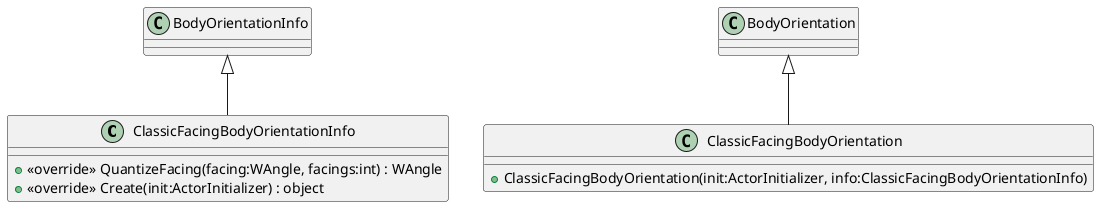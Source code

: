 @startuml
class ClassicFacingBodyOrientationInfo {
    + <<override>> QuantizeFacing(facing:WAngle, facings:int) : WAngle
    + <<override>> Create(init:ActorInitializer) : object
}
class ClassicFacingBodyOrientation {
    + ClassicFacingBodyOrientation(init:ActorInitializer, info:ClassicFacingBodyOrientationInfo)
}
BodyOrientationInfo <|-- ClassicFacingBodyOrientationInfo
BodyOrientation <|-- ClassicFacingBodyOrientation
@enduml
